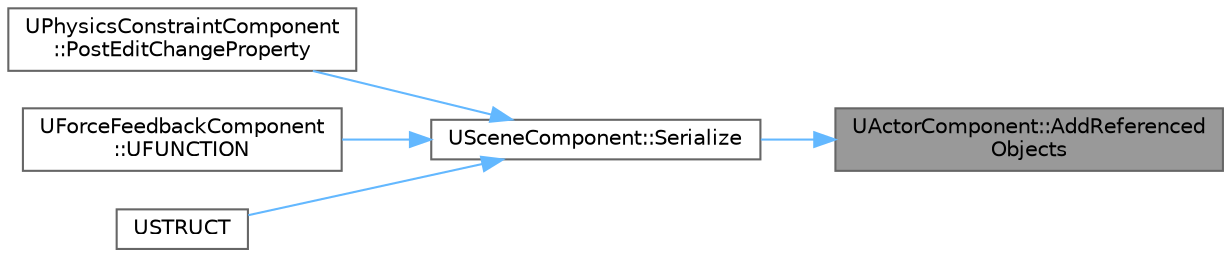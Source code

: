 digraph "UActorComponent::AddReferencedObjects"
{
 // INTERACTIVE_SVG=YES
 // LATEX_PDF_SIZE
  bgcolor="transparent";
  edge [fontname=Helvetica,fontsize=10,labelfontname=Helvetica,labelfontsize=10];
  node [fontname=Helvetica,fontsize=10,shape=box,height=0.2,width=0.4];
  rankdir="RL";
  Node1 [id="Node000001",label="UActorComponent::AddReferenced\lObjects",height=0.2,width=0.4,color="gray40", fillcolor="grey60", style="filled", fontcolor="black",tooltip=" "];
  Node1 -> Node2 [id="edge1_Node000001_Node000002",dir="back",color="steelblue1",style="solid",tooltip=" "];
  Node2 [id="Node000002",label="USceneComponent::Serialize",height=0.2,width=0.4,color="grey40", fillcolor="white", style="filled",URL="$d7/dde/classUSceneComponent.html#a6b1fe00103cdeba2562f5faf8022b1f0",tooltip="Handles reading, writing, and reference collecting using FArchive."];
  Node2 -> Node3 [id="edge2_Node000002_Node000003",dir="back",color="steelblue1",style="solid",tooltip=" "];
  Node3 [id="Node000003",label="UPhysicsConstraintComponent\l::PostEditChangeProperty",height=0.2,width=0.4,color="grey40", fillcolor="white", style="filled",URL="$db/df7/classUPhysicsConstraintComponent.html#ae4a975a95e8ff3778f82a001ee996762",tooltip="Called when a property on this object has been modified externally."];
  Node2 -> Node4 [id="edge3_Node000002_Node000004",dir="back",color="steelblue1",style="solid",tooltip=" "];
  Node4 [id="Node000004",label="UForceFeedbackComponent\l::UFUNCTION",height=0.2,width=0.4,color="grey40", fillcolor="white", style="filled",URL="$df/d5b/classUForceFeedbackComponent.html#a4da55af3d5670add5fcf9f405f87025f",tooltip="Modify the attenuation settings of the component."];
  Node2 -> Node5 [id="edge4_Node000002_Node000005",dir="back",color="steelblue1",style="solid",tooltip=" "];
  Node5 [id="Node000005",label="USTRUCT",height=0.2,width=0.4,color="grey40", fillcolor="white", style="filled",URL="$d7/dc3/ComponentInstanceDataCache_8h.html#a3be84ecf85fc6ceedb39feb56afc40b5",tooltip="Base class for instance cached data of a particular type."];
}
